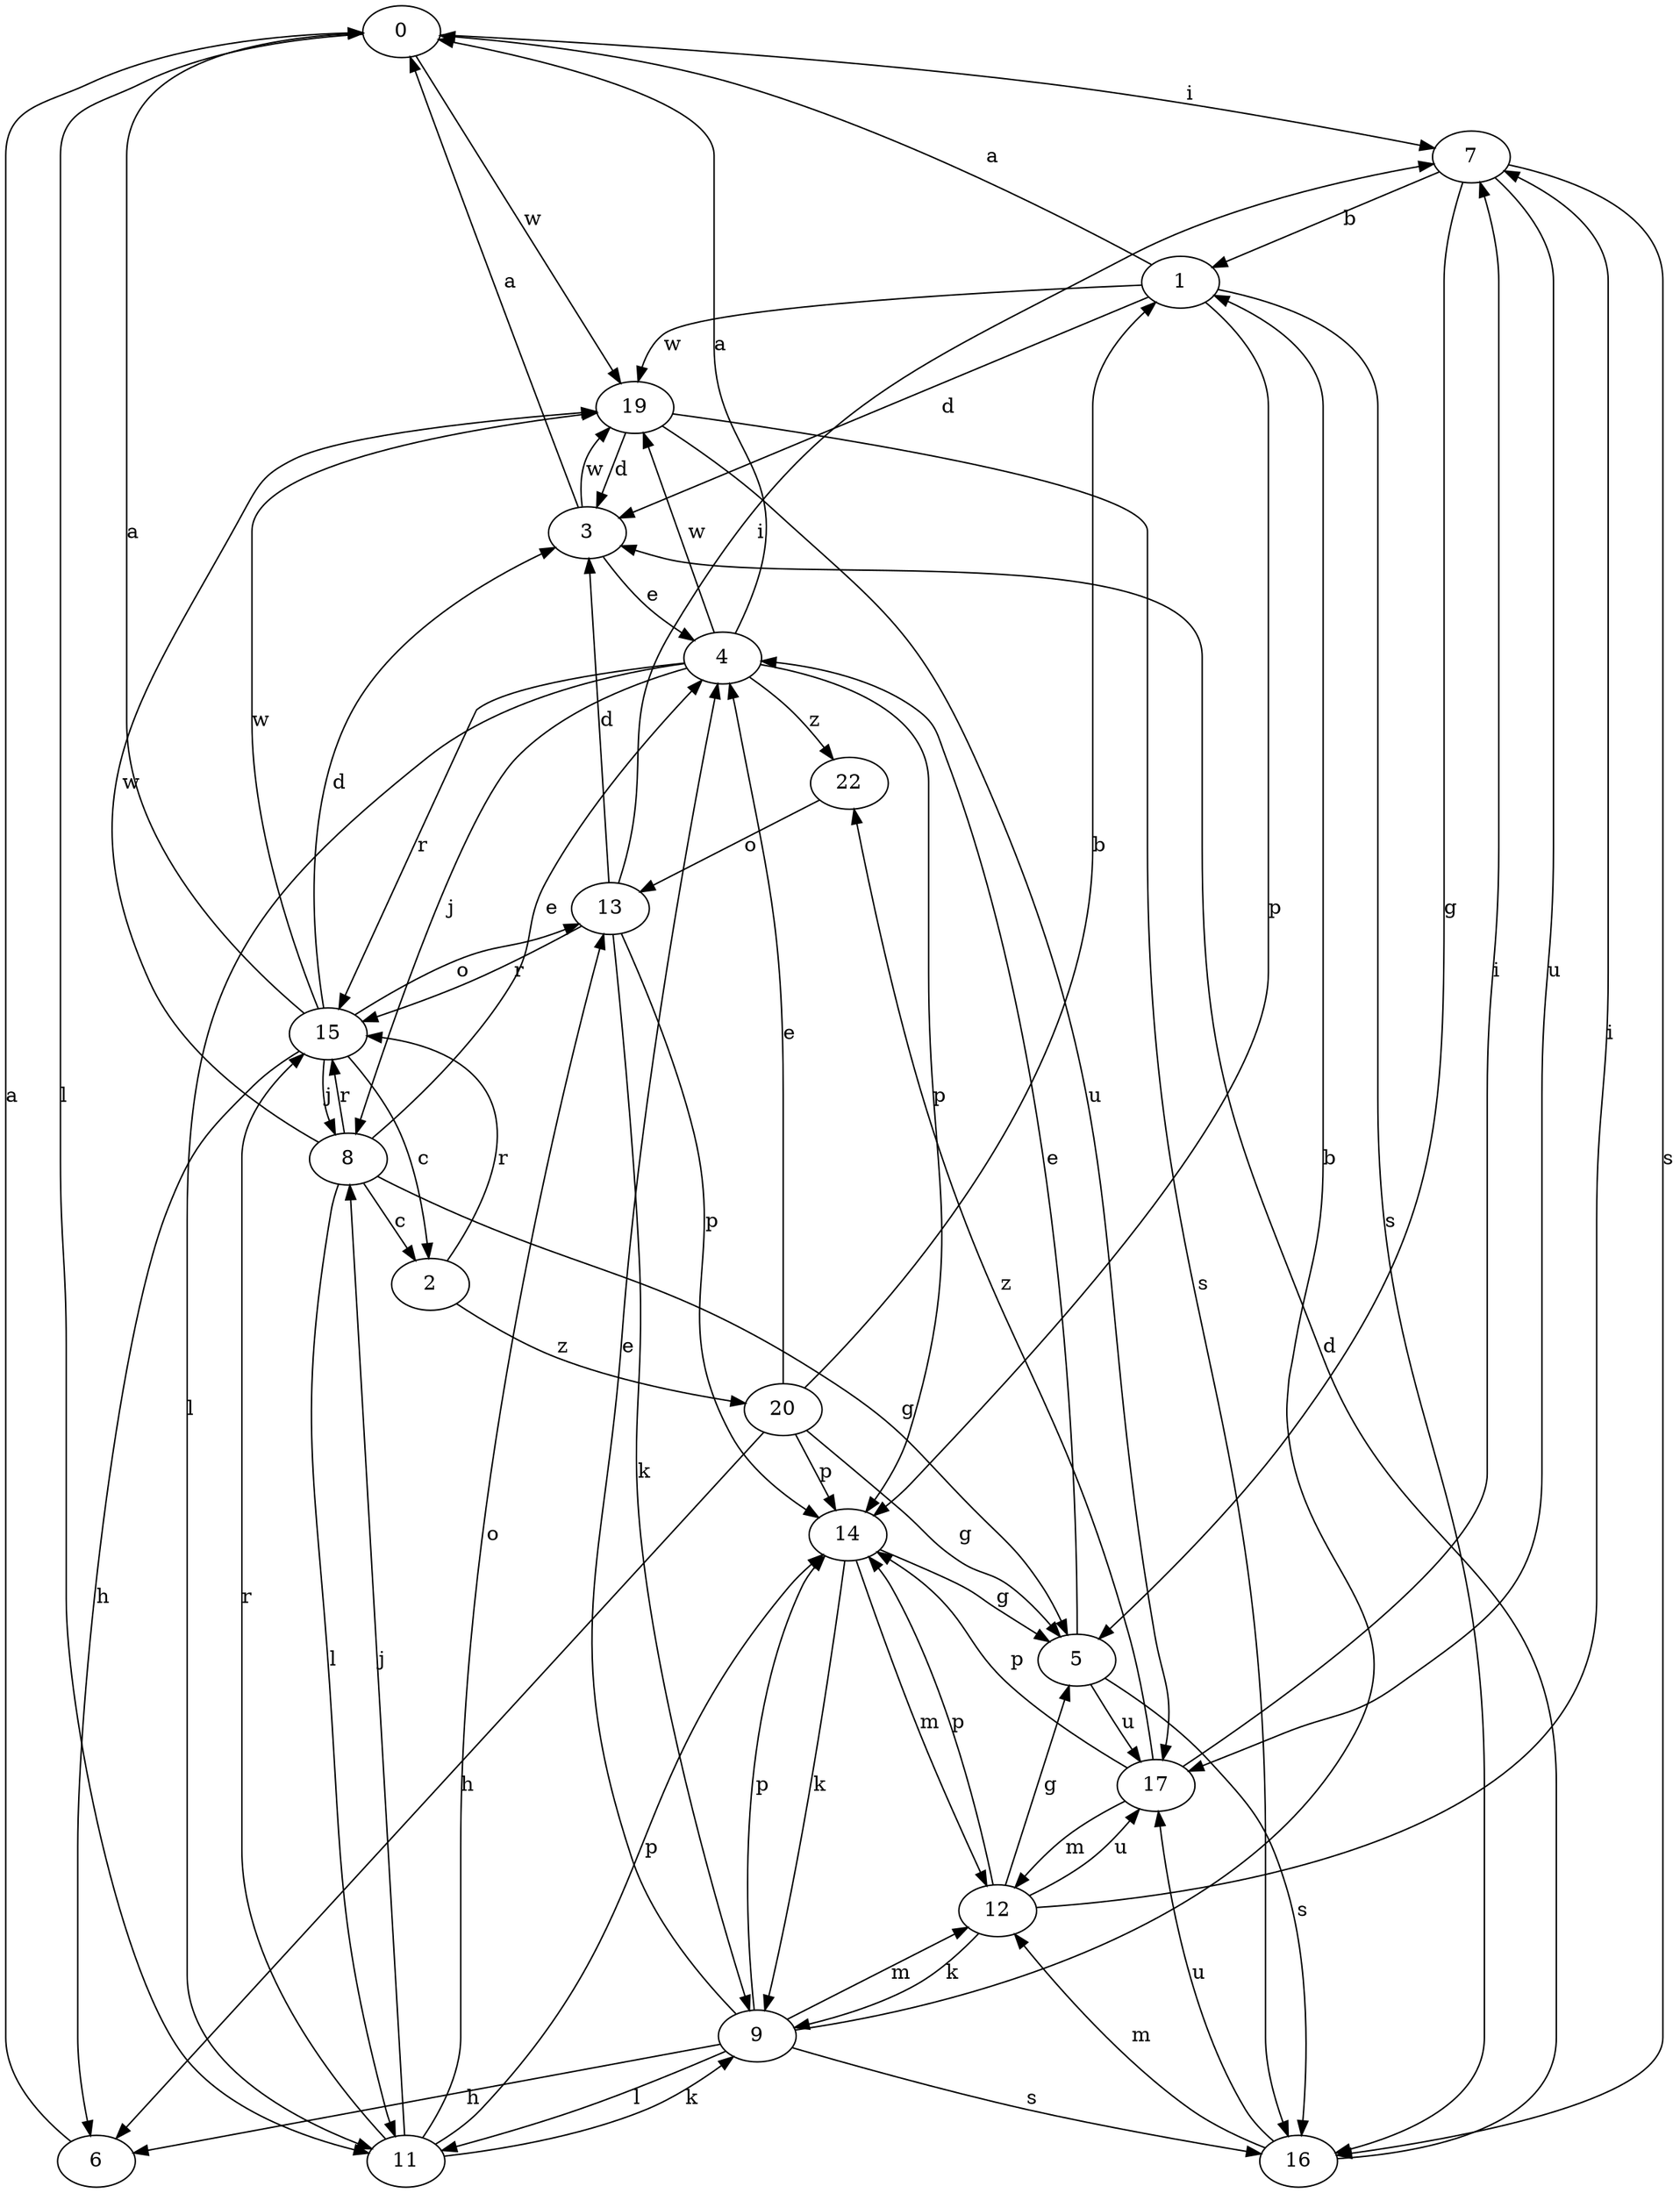 strict digraph  {
0;
1;
2;
3;
4;
5;
6;
7;
8;
9;
11;
12;
13;
14;
15;
16;
17;
19;
20;
22;
0 -> 7  [label=i];
0 -> 11  [label=l];
0 -> 19  [label=w];
1 -> 0  [label=a];
1 -> 3  [label=d];
1 -> 14  [label=p];
1 -> 16  [label=s];
1 -> 19  [label=w];
2 -> 15  [label=r];
2 -> 20  [label=z];
3 -> 0  [label=a];
3 -> 4  [label=e];
3 -> 19  [label=w];
4 -> 0  [label=a];
4 -> 8  [label=j];
4 -> 11  [label=l];
4 -> 14  [label=p];
4 -> 15  [label=r];
4 -> 19  [label=w];
4 -> 22  [label=z];
5 -> 4  [label=e];
5 -> 16  [label=s];
5 -> 17  [label=u];
6 -> 0  [label=a];
7 -> 1  [label=b];
7 -> 5  [label=g];
7 -> 16  [label=s];
7 -> 17  [label=u];
8 -> 2  [label=c];
8 -> 4  [label=e];
8 -> 5  [label=g];
8 -> 11  [label=l];
8 -> 15  [label=r];
8 -> 19  [label=w];
9 -> 1  [label=b];
9 -> 4  [label=e];
9 -> 6  [label=h];
9 -> 11  [label=l];
9 -> 12  [label=m];
9 -> 14  [label=p];
9 -> 16  [label=s];
11 -> 8  [label=j];
11 -> 9  [label=k];
11 -> 13  [label=o];
11 -> 14  [label=p];
11 -> 15  [label=r];
12 -> 5  [label=g];
12 -> 7  [label=i];
12 -> 9  [label=k];
12 -> 14  [label=p];
12 -> 17  [label=u];
13 -> 3  [label=d];
13 -> 7  [label=i];
13 -> 9  [label=k];
13 -> 14  [label=p];
13 -> 15  [label=r];
14 -> 5  [label=g];
14 -> 9  [label=k];
14 -> 12  [label=m];
15 -> 0  [label=a];
15 -> 2  [label=c];
15 -> 3  [label=d];
15 -> 6  [label=h];
15 -> 8  [label=j];
15 -> 13  [label=o];
15 -> 19  [label=w];
16 -> 3  [label=d];
16 -> 12  [label=m];
16 -> 17  [label=u];
17 -> 7  [label=i];
17 -> 12  [label=m];
17 -> 14  [label=p];
17 -> 22  [label=z];
19 -> 3  [label=d];
19 -> 16  [label=s];
19 -> 17  [label=u];
20 -> 1  [label=b];
20 -> 4  [label=e];
20 -> 5  [label=g];
20 -> 6  [label=h];
20 -> 14  [label=p];
22 -> 13  [label=o];
}
